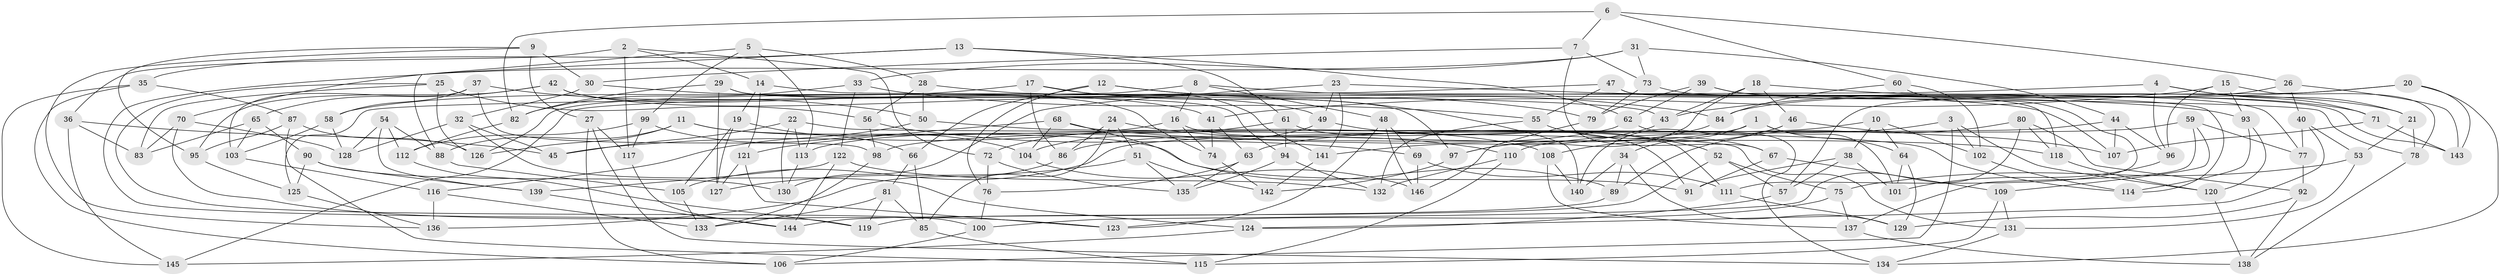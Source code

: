 // coarse degree distribution, {4: 0.1780821917808219, 6: 0.547945205479452, 7: 0.0273972602739726, 8: 0.0547945205479452, 5: 0.1780821917808219, 3: 0.0136986301369863}
// Generated by graph-tools (version 1.1) at 2025/38/03/04/25 23:38:14]
// undirected, 146 vertices, 292 edges
graph export_dot {
  node [color=gray90,style=filled];
  1;
  2;
  3;
  4;
  5;
  6;
  7;
  8;
  9;
  10;
  11;
  12;
  13;
  14;
  15;
  16;
  17;
  18;
  19;
  20;
  21;
  22;
  23;
  24;
  25;
  26;
  27;
  28;
  29;
  30;
  31;
  32;
  33;
  34;
  35;
  36;
  37;
  38;
  39;
  40;
  41;
  42;
  43;
  44;
  45;
  46;
  47;
  48;
  49;
  50;
  51;
  52;
  53;
  54;
  55;
  56;
  57;
  58;
  59;
  60;
  61;
  62;
  63;
  64;
  65;
  66;
  67;
  68;
  69;
  70;
  71;
  72;
  73;
  74;
  75;
  76;
  77;
  78;
  79;
  80;
  81;
  82;
  83;
  84;
  85;
  86;
  87;
  88;
  89;
  90;
  91;
  92;
  93;
  94;
  95;
  96;
  97;
  98;
  99;
  100;
  101;
  102;
  103;
  104;
  105;
  106;
  107;
  108;
  109;
  110;
  111;
  112;
  113;
  114;
  115;
  116;
  117;
  118;
  119;
  120;
  121;
  122;
  123;
  124;
  125;
  126;
  127;
  128;
  129;
  130;
  131;
  132;
  133;
  134;
  135;
  136;
  137;
  138;
  139;
  140;
  141;
  142;
  143;
  144;
  145;
  146;
  1 -- 64;
  1 -- 101;
  1 -- 34;
  1 -- 86;
  2 -- 14;
  2 -- 36;
  2 -- 117;
  2 -- 72;
  3 -- 120;
  3 -- 106;
  3 -- 102;
  3 -- 110;
  4 -- 96;
  4 -- 21;
  4 -- 125;
  4 -- 71;
  5 -- 28;
  5 -- 113;
  5 -- 88;
  5 -- 99;
  6 -- 26;
  6 -- 7;
  6 -- 82;
  6 -- 60;
  7 -- 73;
  7 -- 30;
  7 -- 67;
  8 -- 107;
  8 -- 126;
  8 -- 48;
  8 -- 16;
  9 -- 95;
  9 -- 30;
  9 -- 136;
  9 -- 27;
  10 -- 64;
  10 -- 38;
  10 -- 63;
  10 -- 102;
  11 -- 91;
  11 -- 88;
  11 -- 108;
  11 -- 126;
  12 -- 84;
  12 -- 79;
  12 -- 66;
  12 -- 76;
  13 -- 35;
  13 -- 62;
  13 -- 61;
  13 -- 70;
  14 -- 121;
  14 -- 78;
  14 -- 19;
  15 -- 78;
  15 -- 93;
  15 -- 96;
  15 -- 41;
  16 -- 45;
  16 -- 74;
  16 -- 91;
  17 -- 86;
  17 -- 141;
  17 -- 140;
  17 -- 58;
  18 -- 43;
  18 -- 46;
  18 -- 97;
  18 -- 21;
  19 -- 105;
  19 -- 66;
  19 -- 127;
  20 -- 43;
  20 -- 57;
  20 -- 134;
  20 -- 143;
  21 -- 53;
  21 -- 78;
  22 -- 130;
  22 -- 131;
  22 -- 45;
  22 -- 113;
  23 -- 49;
  23 -- 93;
  23 -- 130;
  23 -- 141;
  24 -- 85;
  24 -- 86;
  24 -- 51;
  24 -- 110;
  25 -- 83;
  25 -- 100;
  25 -- 126;
  25 -- 56;
  26 -- 40;
  26 -- 84;
  26 -- 143;
  27 -- 117;
  27 -- 106;
  27 -- 134;
  28 -- 56;
  28 -- 43;
  28 -- 50;
  29 -- 97;
  29 -- 82;
  29 -- 127;
  29 -- 94;
  30 -- 41;
  30 -- 32;
  31 -- 44;
  31 -- 73;
  31 -- 119;
  31 -- 33;
  32 -- 128;
  32 -- 124;
  32 -- 45;
  33 -- 122;
  33 -- 55;
  33 -- 82;
  34 -- 129;
  34 -- 140;
  34 -- 89;
  35 -- 106;
  35 -- 87;
  35 -- 145;
  36 -- 83;
  36 -- 145;
  36 -- 45;
  37 -- 58;
  37 -- 98;
  37 -- 50;
  37 -- 103;
  38 -- 101;
  38 -- 91;
  38 -- 57;
  39 -- 77;
  39 -- 62;
  39 -- 79;
  39 -- 71;
  40 -- 53;
  40 -- 124;
  40 -- 77;
  41 -- 63;
  41 -- 74;
  42 -- 74;
  42 -- 65;
  42 -- 95;
  42 -- 49;
  43 -- 141;
  44 -- 105;
  44 -- 96;
  44 -- 107;
  46 -- 107;
  46 -- 108;
  46 -- 140;
  47 -- 55;
  47 -- 118;
  47 -- 145;
  47 -- 114;
  48 -- 123;
  48 -- 69;
  48 -- 146;
  49 -- 104;
  49 -- 52;
  50 -- 116;
  50 -- 114;
  51 -- 135;
  51 -- 142;
  51 -- 127;
  52 -- 119;
  52 -- 75;
  52 -- 57;
  53 -- 75;
  53 -- 131;
  54 -- 128;
  54 -- 112;
  54 -- 139;
  54 -- 88;
  55 -- 67;
  55 -- 132;
  56 -- 98;
  56 -- 69;
  57 -- 124;
  58 -- 128;
  58 -- 103;
  59 -- 98;
  59 -- 137;
  59 -- 109;
  59 -- 77;
  60 -- 111;
  60 -- 102;
  60 -- 84;
  61 -- 72;
  61 -- 111;
  61 -- 94;
  62 -- 134;
  62 -- 113;
  63 -- 76;
  63 -- 135;
  64 -- 129;
  64 -- 101;
  65 -- 103;
  65 -- 83;
  65 -- 90;
  66 -- 81;
  66 -- 85;
  67 -- 109;
  67 -- 91;
  68 -- 104;
  68 -- 121;
  68 -- 89;
  68 -- 118;
  69 -- 146;
  69 -- 111;
  70 -- 83;
  70 -- 123;
  70 -- 128;
  71 -- 143;
  71 -- 107;
  72 -- 76;
  72 -- 135;
  73 -- 143;
  73 -- 79;
  74 -- 142;
  75 -- 123;
  75 -- 137;
  76 -- 100;
  77 -- 92;
  78 -- 138;
  79 -- 146;
  80 -- 92;
  80 -- 118;
  80 -- 100;
  80 -- 89;
  81 -- 119;
  81 -- 85;
  81 -- 133;
  82 -- 112;
  84 -- 97;
  85 -- 115;
  86 -- 136;
  87 -- 115;
  87 -- 95;
  87 -- 126;
  88 -- 105;
  89 -- 144;
  90 -- 139;
  90 -- 125;
  90 -- 130;
  92 -- 129;
  92 -- 138;
  93 -- 114;
  93 -- 120;
  94 -- 135;
  94 -- 132;
  95 -- 125;
  96 -- 101;
  97 -- 142;
  98 -- 133;
  99 -- 104;
  99 -- 112;
  99 -- 117;
  100 -- 106;
  102 -- 114;
  103 -- 116;
  104 -- 146;
  105 -- 133;
  108 -- 140;
  108 -- 137;
  109 -- 131;
  109 -- 115;
  110 -- 132;
  110 -- 115;
  111 -- 129;
  112 -- 119;
  113 -- 130;
  116 -- 136;
  116 -- 133;
  117 -- 144;
  118 -- 120;
  120 -- 138;
  121 -- 123;
  121 -- 127;
  122 -- 139;
  122 -- 132;
  122 -- 144;
  124 -- 145;
  125 -- 136;
  131 -- 134;
  137 -- 138;
  139 -- 144;
  141 -- 142;
}
